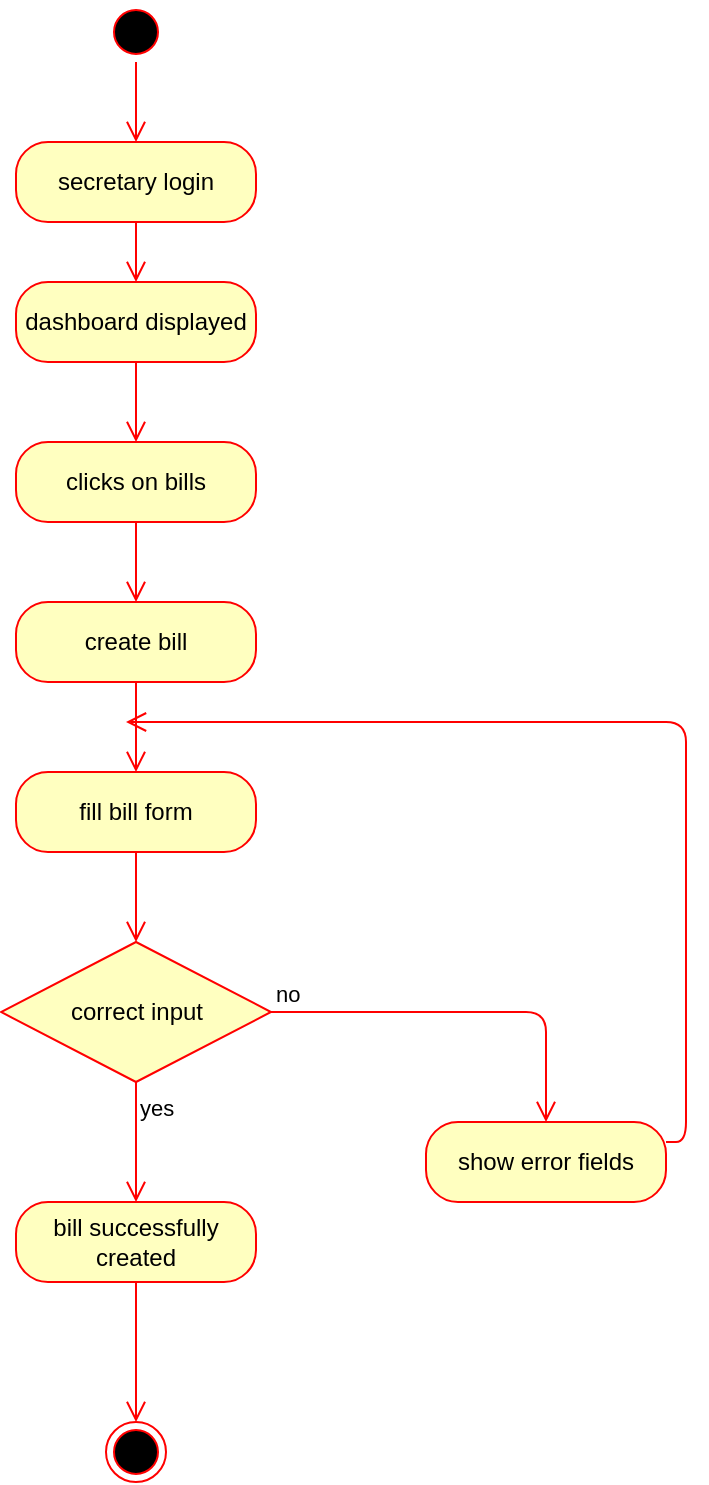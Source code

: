 <mxfile version="13.0.8" type="github"><diagram name="Page-1" id="58cdce13-f638-feb5-8d6f-7d28b1aa9fa0"><mxGraphModel dx="946" dy="597" grid="1" gridSize="10" guides="1" tooltips="1" connect="1" arrows="1" fold="1" page="1" pageScale="1" pageWidth="1100" pageHeight="850" background="#ffffff" math="0" shadow="0"><root><mxCell id="0"/><mxCell id="1" parent="0"/><mxCell id="HsbxzT7u1iMA7IaxIESF-1" value="" style="ellipse;html=1;shape=startState;fillColor=#000000;strokeColor=#ff0000;" parent="1" vertex="1"><mxGeometry x="520" y="20" width="30" height="30" as="geometry"/></mxCell><mxCell id="HsbxzT7u1iMA7IaxIESF-2" value="" style="edgeStyle=orthogonalEdgeStyle;html=1;verticalAlign=bottom;endArrow=open;endSize=8;strokeColor=#ff0000;entryX=0.5;entryY=0;entryDx=0;entryDy=0;" parent="1" source="HsbxzT7u1iMA7IaxIESF-1" target="HsbxzT7u1iMA7IaxIESF-3" edge="1"><mxGeometry relative="1" as="geometry"><mxPoint x="535" y="110" as="targetPoint"/></mxGeometry></mxCell><mxCell id="HsbxzT7u1iMA7IaxIESF-3" value="secretary login" style="rounded=1;whiteSpace=wrap;html=1;arcSize=40;fontColor=#000000;fillColor=#ffffc0;strokeColor=#ff0000;" parent="1" vertex="1"><mxGeometry x="475" y="90" width="120" height="40" as="geometry"/></mxCell><mxCell id="HsbxzT7u1iMA7IaxIESF-4" value="" style="edgeStyle=orthogonalEdgeStyle;html=1;verticalAlign=bottom;endArrow=open;endSize=8;strokeColor=#ff0000;entryX=0.5;entryY=0;entryDx=0;entryDy=0;" parent="1" source="HsbxzT7u1iMA7IaxIESF-3" target="HsbxzT7u1iMA7IaxIESF-5" edge="1"><mxGeometry relative="1" as="geometry"><mxPoint x="535" y="190" as="targetPoint"/></mxGeometry></mxCell><mxCell id="HsbxzT7u1iMA7IaxIESF-5" value="dashboard displayed" style="rounded=1;whiteSpace=wrap;html=1;arcSize=40;fontColor=#000000;fillColor=#ffffc0;strokeColor=#ff0000;" parent="1" vertex="1"><mxGeometry x="475" y="160" width="120" height="40" as="geometry"/></mxCell><mxCell id="HsbxzT7u1iMA7IaxIESF-6" value="" style="edgeStyle=orthogonalEdgeStyle;html=1;verticalAlign=bottom;endArrow=open;endSize=8;strokeColor=#ff0000;entryX=0.5;entryY=0;entryDx=0;entryDy=0;" parent="1" source="HsbxzT7u1iMA7IaxIESF-5" target="HsbxzT7u1iMA7IaxIESF-7" edge="1"><mxGeometry relative="1" as="geometry"><mxPoint x="540" y="300" as="targetPoint"/></mxGeometry></mxCell><mxCell id="HsbxzT7u1iMA7IaxIESF-7" value="clicks on bills" style="rounded=1;whiteSpace=wrap;html=1;arcSize=40;fontColor=#000000;fillColor=#ffffc0;strokeColor=#ff0000;" parent="1" vertex="1"><mxGeometry x="475" y="240" width="120" height="40" as="geometry"/></mxCell><mxCell id="HsbxzT7u1iMA7IaxIESF-8" value="" style="edgeStyle=orthogonalEdgeStyle;html=1;verticalAlign=bottom;endArrow=open;endSize=8;strokeColor=#ff0000;entryX=0.5;entryY=0;entryDx=0;entryDy=0;" parent="1" source="HsbxzT7u1iMA7IaxIESF-7" target="HsbxzT7u1iMA7IaxIESF-9" edge="1"><mxGeometry relative="1" as="geometry"><mxPoint x="535" y="370" as="targetPoint"/></mxGeometry></mxCell><mxCell id="HsbxzT7u1iMA7IaxIESF-9" value="create bill" style="rounded=1;whiteSpace=wrap;html=1;arcSize=40;fontColor=#000000;fillColor=#ffffc0;strokeColor=#ff0000;" parent="1" vertex="1"><mxGeometry x="475" y="320" width="120" height="40" as="geometry"/></mxCell><mxCell id="HsbxzT7u1iMA7IaxIESF-10" value="" style="edgeStyle=orthogonalEdgeStyle;html=1;verticalAlign=bottom;endArrow=open;endSize=8;strokeColor=#ff0000;entryX=0.5;entryY=0;entryDx=0;entryDy=0;" parent="1" source="HsbxzT7u1iMA7IaxIESF-9" target="HsbxzT7u1iMA7IaxIESF-11" edge="1"><mxGeometry relative="1" as="geometry"><mxPoint x="535" y="475" as="targetPoint"/></mxGeometry></mxCell><mxCell id="HsbxzT7u1iMA7IaxIESF-11" value="fill bill form" style="rounded=1;whiteSpace=wrap;html=1;arcSize=40;fontColor=#000000;fillColor=#ffffc0;strokeColor=#ff0000;" parent="1" vertex="1"><mxGeometry x="475" y="405" width="120" height="40" as="geometry"/></mxCell><mxCell id="HsbxzT7u1iMA7IaxIESF-12" value="" style="edgeStyle=orthogonalEdgeStyle;html=1;verticalAlign=bottom;endArrow=open;endSize=8;strokeColor=#ff0000;entryX=0.5;entryY=0;entryDx=0;entryDy=0;" parent="1" source="HsbxzT7u1iMA7IaxIESF-11" target="HsbxzT7u1iMA7IaxIESF-13" edge="1"><mxGeometry relative="1" as="geometry"><mxPoint x="535" y="580" as="targetPoint"/></mxGeometry></mxCell><mxCell id="HsbxzT7u1iMA7IaxIESF-13" value="correct input" style="rhombus;whiteSpace=wrap;html=1;fillColor=#ffffc0;strokeColor=#ff0000;" parent="1" vertex="1"><mxGeometry x="467.5" y="490" width="135" height="70" as="geometry"/></mxCell><mxCell id="HsbxzT7u1iMA7IaxIESF-14" value="no" style="edgeStyle=orthogonalEdgeStyle;html=1;align=left;verticalAlign=bottom;endArrow=open;endSize=8;strokeColor=#ff0000;" parent="1" source="HsbxzT7u1iMA7IaxIESF-13" target="HsbxzT7u1iMA7IaxIESF-16" edge="1"><mxGeometry x="-1" relative="1" as="geometry"><mxPoint x="720" y="615" as="targetPoint"/></mxGeometry></mxCell><mxCell id="HsbxzT7u1iMA7IaxIESF-15" value="yes" style="edgeStyle=orthogonalEdgeStyle;html=1;align=left;verticalAlign=top;endArrow=open;endSize=8;strokeColor=#ff0000;" parent="1" source="HsbxzT7u1iMA7IaxIESF-13" target="HsbxzT7u1iMA7IaxIESF-17" edge="1"><mxGeometry x="-1" relative="1" as="geometry"><mxPoint x="450" y="770" as="targetPoint"/></mxGeometry></mxCell><mxCell id="HsbxzT7u1iMA7IaxIESF-16" value="show error fields" style="rounded=1;whiteSpace=wrap;html=1;arcSize=40;fontColor=#000000;fillColor=#ffffc0;strokeColor=#ff0000;" parent="1" vertex="1"><mxGeometry x="680" y="580" width="120" height="40" as="geometry"/></mxCell><mxCell id="HsbxzT7u1iMA7IaxIESF-17" value="bill successfully created" style="rounded=1;whiteSpace=wrap;html=1;arcSize=40;fontColor=#000000;fillColor=#ffffc0;strokeColor=#ff0000;" parent="1" vertex="1"><mxGeometry x="475" y="620" width="120" height="40" as="geometry"/></mxCell><mxCell id="HsbxzT7u1iMA7IaxIESF-18" value="" style="edgeStyle=orthogonalEdgeStyle;html=1;verticalAlign=bottom;endArrow=open;endSize=8;strokeColor=#ff0000;" parent="1" source="HsbxzT7u1iMA7IaxIESF-17" target="HsbxzT7u1iMA7IaxIESF-25" edge="1"><mxGeometry relative="1" as="geometry"><mxPoint x="535" y="710" as="targetPoint"/></mxGeometry></mxCell><mxCell id="HsbxzT7u1iMA7IaxIESF-25" value="" style="ellipse;html=1;shape=endState;fillColor=#000000;strokeColor=#ff0000;" parent="1" vertex="1"><mxGeometry x="520" y="730" width="30" height="30" as="geometry"/></mxCell><mxCell id="HsbxzT7u1iMA7IaxIESF-28" value="" style="edgeStyle=orthogonalEdgeStyle;html=1;verticalAlign=bottom;endArrow=open;endSize=8;strokeColor=#ff0000;exitX=1;exitY=0.25;exitDx=0;exitDy=0;" parent="1" source="HsbxzT7u1iMA7IaxIESF-16" edge="1"><mxGeometry relative="1" as="geometry"><mxPoint x="530" y="380" as="targetPoint"/><mxPoint x="840" y="480" as="sourcePoint"/><Array as="points"><mxPoint x="810" y="590"/><mxPoint x="810" y="380"/></Array></mxGeometry></mxCell></root></mxGraphModel></diagram></mxfile>